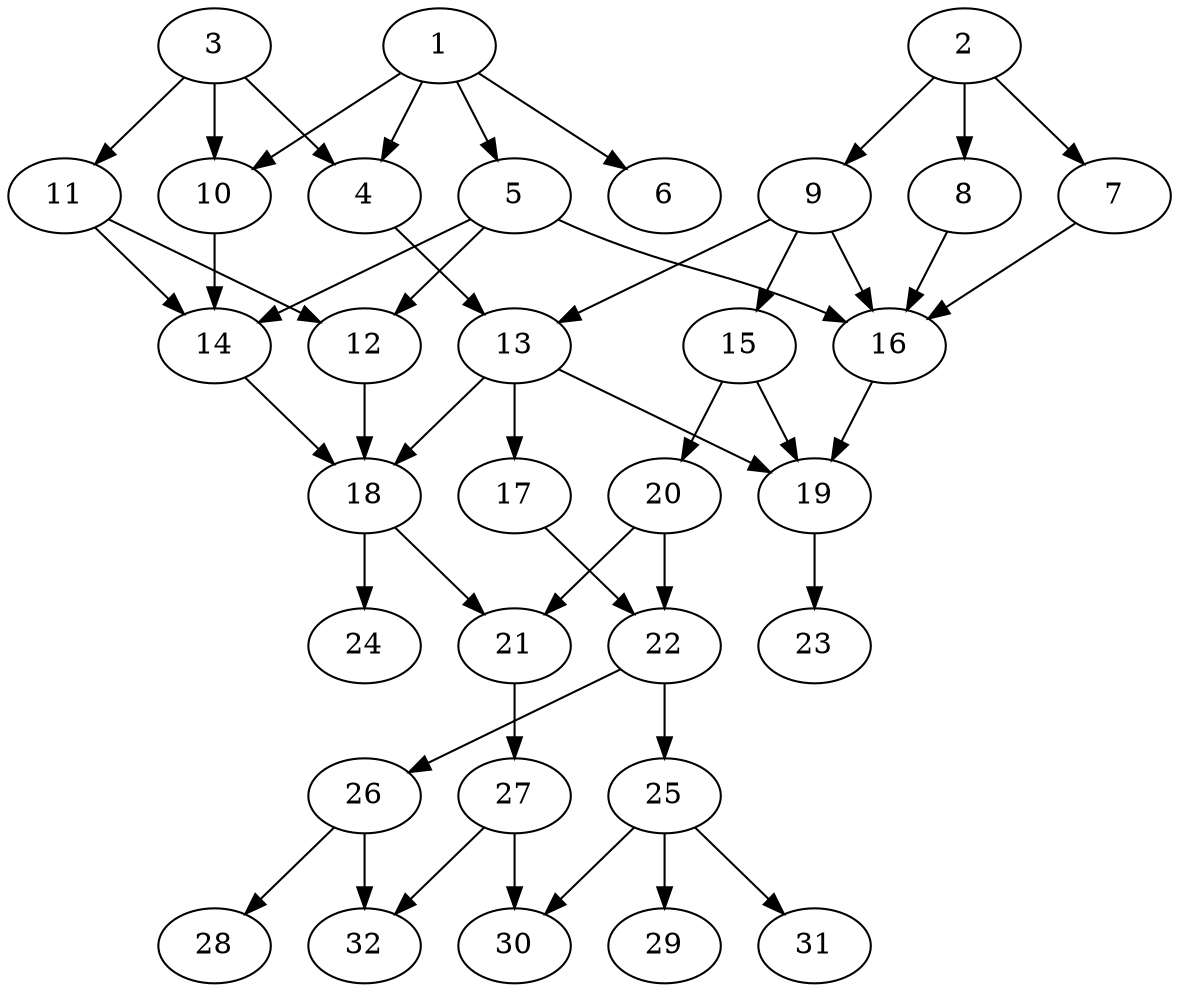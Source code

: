 // DAG (tier=2-normal, mode=compute, n=32, ccr=0.365, fat=0.553, density=0.498, regular=0.437, jump=0.194, mindata=524288, maxdata=8388608)
// DAG automatically generated by daggen at Sun Aug 24 16:33:33 2025
// /home/ermia/Project/Environments/daggen/bin/daggen --dot --ccr 0.365 --fat 0.553 --regular 0.437 --density 0.498 --jump 0.194 --mindata 524288 --maxdata 8388608 -n 32 
digraph G {
  1 [size="401153568143282496", alpha="0.02", expect_size="200576784071641248"]
  1 -> 4 [size ="274845828907008"]
  1 -> 5 [size ="274845828907008"]
  1 -> 6 [size ="274845828907008"]
  1 -> 10 [size ="274845828907008"]
  2 [size="75146319297473675264", alpha="0.08", expect_size="37573159648736837632"]
  2 -> 7 [size ="142460718153728"]
  2 -> 8 [size ="142460718153728"]
  2 -> 9 [size ="142460718153728"]
  3 [size="17326507324045138", alpha="0.04", expect_size="8663253662022569"]
  3 -> 4 [size ="422393390563328"]
  3 -> 10 [size ="422393390563328"]
  3 -> 11 [size ="422393390563328"]
  4 [size="2742871194821722112", alpha="0.12", expect_size="1371435597410861056"]
  4 -> 13 [size ="15675699494912"]
  5 [size="1571637600531090", alpha="0.14", expect_size="785818800265545"]
  5 -> 12 [size ="62382126661632"]
  5 -> 14 [size ="62382126661632"]
  5 -> 16 [size ="62382126661632"]
  6 [size="151238146981623758848", alpha="0.13", expect_size="75619073490811879424"]
  7 [size="217782792272104", alpha="0.06", expect_size="108891396136052"]
  7 -> 16 [size ="5025413726208"]
  8 [size="10144547713615718", alpha="0.11", expect_size="5072273856807859"]
  8 -> 16 [size ="456014201618432"]
  9 [size="236715198577011328", alpha="0.03", expect_size="118357599288505664"]
  9 -> 13 [size ="284142285619200"]
  9 -> 15 [size ="284142285619200"]
  9 -> 16 [size ="284142285619200"]
  10 [size="2989372653917155", alpha="0.03", expect_size="1494686326958577"]
  10 -> 14 [size ="58642543935488"]
  11 [size="36995807900636020736", alpha="0.09", expect_size="18497903950318010368"]
  11 -> 12 [size ="88822910025728"]
  11 -> 14 [size ="88822910025728"]
  12 [size="65470543751338160", alpha="0.10", expect_size="32735271875669080"]
  12 -> 18 [size ="38308834967552"]
  13 [size="1082940147011059584", alpha="0.10", expect_size="541470073505529792"]
  13 -> 17 [size ="451571930365952"]
  13 -> 18 [size ="451571930365952"]
  13 -> 19 [size ="451571930365952"]
  14 [size="214744456585919070208", alpha="0.15", expect_size="107372228292959535104"]
  14 -> 18 [size ="286882877407232"]
  15 [size="4967480107989748", alpha="0.09", expect_size="2483740053994874"]
  15 -> 19 [size ="194806638706688"]
  15 -> 20 [size ="194806638706688"]
  16 [size="507844083467842112", alpha="0.05", expect_size="253922041733921056"]
  16 -> 19 [size ="198543461580800"]
  17 [size="446283767927731", alpha="0.07", expect_size="223141883963865"]
  17 -> 22 [size ="9407664488448"]
  18 [size="75859728980766621696", alpha="0.17", expect_size="37929864490383310848"]
  18 -> 21 [size ="143360941621248"]
  18 -> 24 [size ="143360941621248"]
  19 [size="334790390749571", alpha="0.05", expect_size="167395195374785"]
  19 -> 23 [size ="6117946032128"]
  20 [size="54653265370503184384", alpha="0.06", expect_size="27326632685251592192"]
  20 -> 21 [size ="115212799705088"]
  20 -> 22 [size ="115212799705088"]
  21 [size="73703711507061856", alpha="0.17", expect_size="36851855753530928"]
  21 -> 27 [size ="29114920599552"]
  22 [size="400104406026932977664", alpha="0.09", expect_size="200052203013466488832"]
  22 -> 25 [size ="434382389116928"]
  22 -> 26 [size ="434382389116928"]
  23 [size="2534232028864133", alpha="0.17", expect_size="1267116014432066"]
  24 [size="396530705246968512", alpha="0.11", expect_size="198265352623484256"]
  25 [size="154930294892265472000", alpha="0.02", expect_size="77465147446132736000"]
  25 -> 29 [size ="230770815795200"]
  25 -> 30 [size ="230770815795200"]
  25 -> 31 [size ="230770815795200"]
  26 [size="4597244513410658", alpha="0.11", expect_size="2298622256705329"]
  26 -> 28 [size ="153378785067008"]
  26 -> 32 [size ="153378785067008"]
  27 [size="35975923958860448", alpha="0.13", expect_size="17987961979430224"]
  27 -> 30 [size ="42580649705472"]
  27 -> 32 [size ="42580649705472"]
  28 [size="373952701148094784", alpha="0.15", expect_size="186976350574047392"]
  29 [size="336017491093414336", alpha="0.07", expect_size="168008745546707168"]
  30 [size="6644296799870467", alpha="0.00", expect_size="3322148399935233"]
  31 [size="370666123407917056000", alpha="0.07", expect_size="185333061703958528000"]
  32 [size="584385299961301120", alpha="0.04", expect_size="292192649980650560"]
}